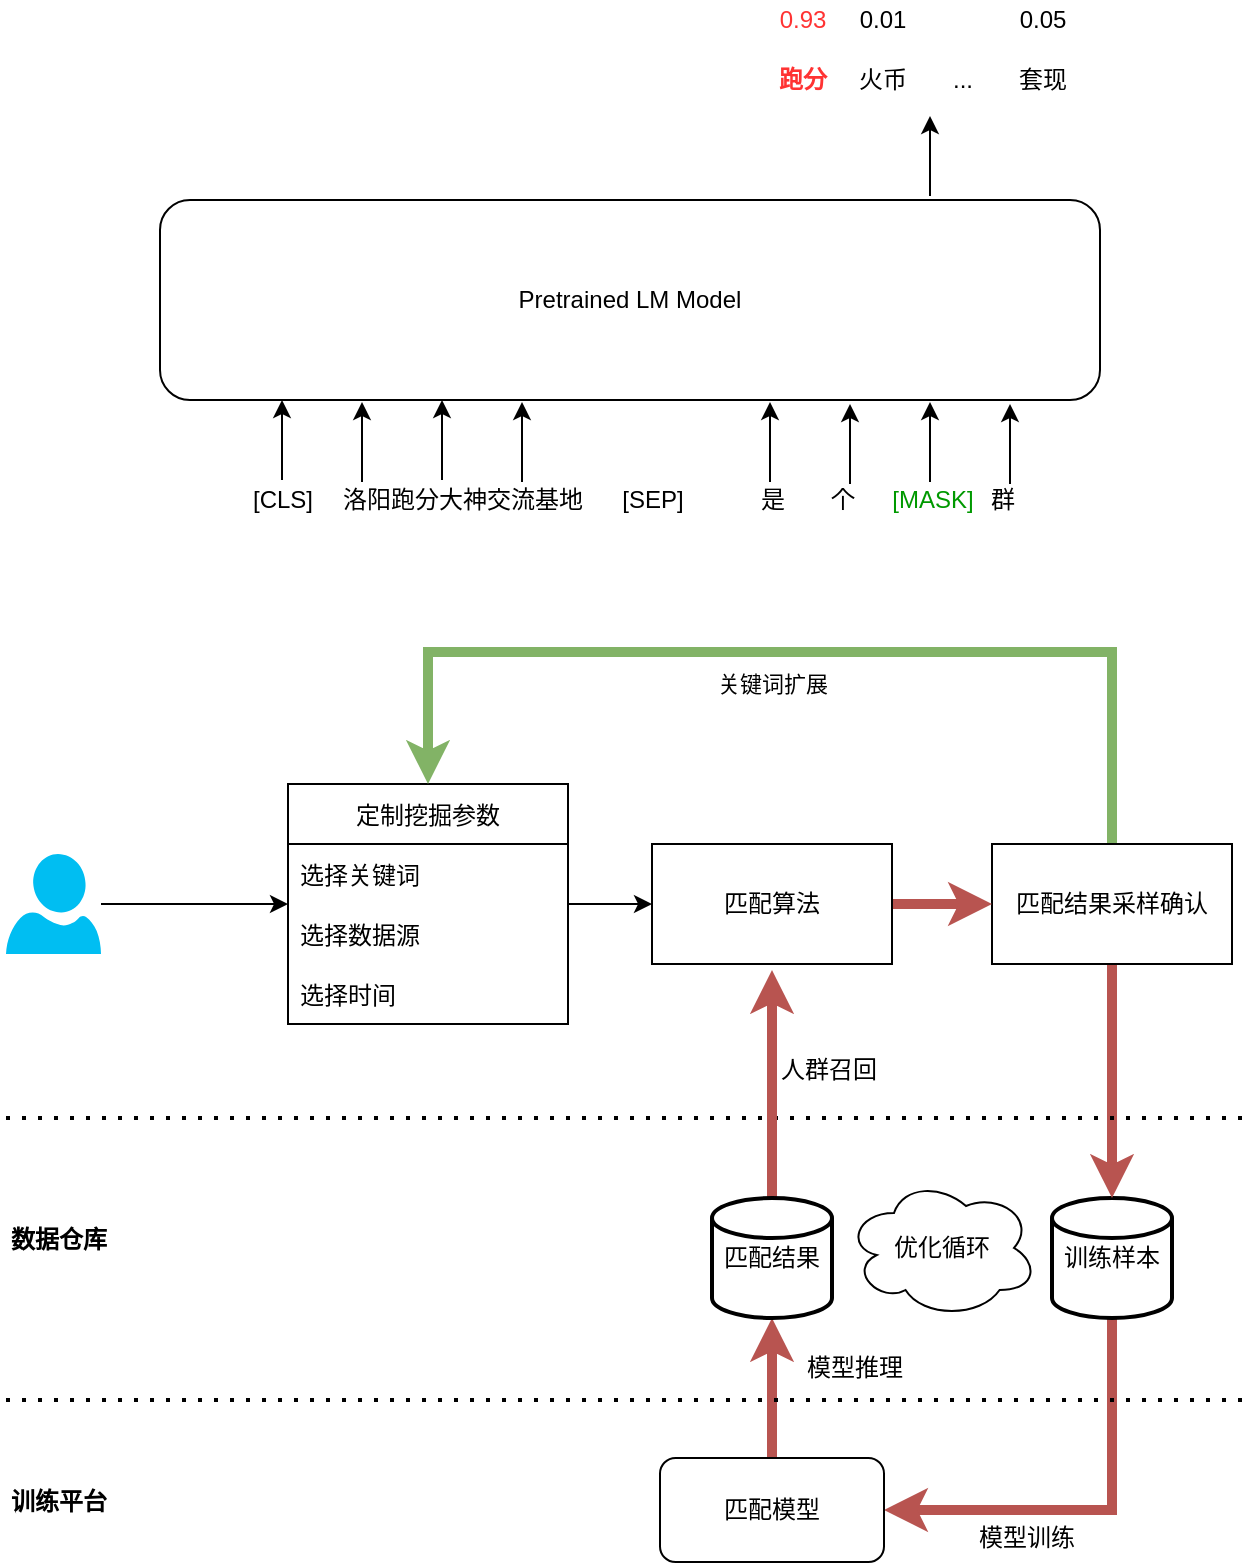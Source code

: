 <mxfile version="15.8.9" type="github">
  <diagram id="qKy6q4YLsUzkwJvqexe1" name="Page-1">
    <mxGraphModel dx="1135" dy="771" grid="0" gridSize="10" guides="1" tooltips="1" connect="1" arrows="1" fold="1" page="1" pageScale="1" pageWidth="827" pageHeight="1169" math="0" shadow="0">
      <root>
        <mxCell id="0" />
        <mxCell id="1" parent="0" />
        <mxCell id="BGQ4TBr-khg_1Pa516_v-1" value="Pretrained LM Model" style="rounded=1;whiteSpace=wrap;html=1;" vertex="1" parent="1">
          <mxGeometry x="179" y="270" width="470" height="100" as="geometry" />
        </mxCell>
        <mxCell id="BGQ4TBr-khg_1Pa516_v-2" value="" style="endArrow=classic;html=1;rounded=0;" edge="1" parent="1">
          <mxGeometry width="50" height="50" relative="1" as="geometry">
            <mxPoint x="240" y="410" as="sourcePoint" />
            <mxPoint x="240" y="370" as="targetPoint" />
          </mxGeometry>
        </mxCell>
        <mxCell id="BGQ4TBr-khg_1Pa516_v-3" value="" style="endArrow=classic;html=1;rounded=0;" edge="1" parent="1">
          <mxGeometry width="50" height="50" relative="1" as="geometry">
            <mxPoint x="280" y="411" as="sourcePoint" />
            <mxPoint x="280" y="371" as="targetPoint" />
          </mxGeometry>
        </mxCell>
        <mxCell id="BGQ4TBr-khg_1Pa516_v-4" value="" style="endArrow=classic;html=1;rounded=0;" edge="1" parent="1">
          <mxGeometry width="50" height="50" relative="1" as="geometry">
            <mxPoint x="320" y="410" as="sourcePoint" />
            <mxPoint x="320" y="370" as="targetPoint" />
          </mxGeometry>
        </mxCell>
        <mxCell id="BGQ4TBr-khg_1Pa516_v-5" value="" style="endArrow=classic;html=1;rounded=0;" edge="1" parent="1">
          <mxGeometry width="50" height="50" relative="1" as="geometry">
            <mxPoint x="360" y="411" as="sourcePoint" />
            <mxPoint x="360" y="371" as="targetPoint" />
          </mxGeometry>
        </mxCell>
        <mxCell id="BGQ4TBr-khg_1Pa516_v-10" value="" style="endArrow=classic;html=1;rounded=0;" edge="1" parent="1">
          <mxGeometry width="50" height="50" relative="1" as="geometry">
            <mxPoint x="484" y="411" as="sourcePoint" />
            <mxPoint x="484" y="371" as="targetPoint" />
          </mxGeometry>
        </mxCell>
        <mxCell id="BGQ4TBr-khg_1Pa516_v-11" value="" style="endArrow=classic;html=1;rounded=0;" edge="1" parent="1">
          <mxGeometry width="50" height="50" relative="1" as="geometry">
            <mxPoint x="524" y="412" as="sourcePoint" />
            <mxPoint x="524" y="372" as="targetPoint" />
          </mxGeometry>
        </mxCell>
        <mxCell id="BGQ4TBr-khg_1Pa516_v-12" value="" style="endArrow=classic;html=1;rounded=0;" edge="1" parent="1">
          <mxGeometry width="50" height="50" relative="1" as="geometry">
            <mxPoint x="564" y="411" as="sourcePoint" />
            <mxPoint x="564" y="371" as="targetPoint" />
          </mxGeometry>
        </mxCell>
        <mxCell id="BGQ4TBr-khg_1Pa516_v-13" value="" style="endArrow=classic;html=1;rounded=0;" edge="1" parent="1">
          <mxGeometry width="50" height="50" relative="1" as="geometry">
            <mxPoint x="604" y="412" as="sourcePoint" />
            <mxPoint x="604" y="372" as="targetPoint" />
          </mxGeometry>
        </mxCell>
        <mxCell id="BGQ4TBr-khg_1Pa516_v-14" value="[CLS]" style="text;html=1;align=center;verticalAlign=middle;resizable=0;points=[];autosize=1;strokeColor=none;fillColor=none;" vertex="1" parent="1">
          <mxGeometry x="215" y="410" width="50" height="20" as="geometry" />
        </mxCell>
        <mxCell id="BGQ4TBr-khg_1Pa516_v-15" value="洛阳跑分大神交流基地" style="text;html=1;align=center;verticalAlign=middle;resizable=0;points=[];autosize=1;strokeColor=none;fillColor=none;" vertex="1" parent="1">
          <mxGeometry x="260" y="410" width="140" height="20" as="geometry" />
        </mxCell>
        <mxCell id="BGQ4TBr-khg_1Pa516_v-16" value="[SEP]" style="text;html=1;align=center;verticalAlign=middle;resizable=0;points=[];autosize=1;strokeColor=none;fillColor=none;" vertex="1" parent="1">
          <mxGeometry x="400" y="410" width="50" height="20" as="geometry" />
        </mxCell>
        <mxCell id="BGQ4TBr-khg_1Pa516_v-17" value="是" style="text;html=1;align=center;verticalAlign=middle;resizable=0;points=[];autosize=1;strokeColor=none;fillColor=none;" vertex="1" parent="1">
          <mxGeometry x="470" y="410" width="30" height="20" as="geometry" />
        </mxCell>
        <mxCell id="BGQ4TBr-khg_1Pa516_v-18" value="个" style="text;html=1;align=center;verticalAlign=middle;resizable=0;points=[];autosize=1;strokeColor=none;fillColor=none;" vertex="1" parent="1">
          <mxGeometry x="505" y="410" width="30" height="20" as="geometry" />
        </mxCell>
        <mxCell id="BGQ4TBr-khg_1Pa516_v-19" value="群" style="text;html=1;align=center;verticalAlign=middle;resizable=0;points=[];autosize=1;strokeColor=none;fillColor=none;" vertex="1" parent="1">
          <mxGeometry x="585" y="410" width="30" height="20" as="geometry" />
        </mxCell>
        <mxCell id="BGQ4TBr-khg_1Pa516_v-20" value="[MASK]" style="text;html=1;align=center;verticalAlign=middle;resizable=0;points=[];autosize=1;strokeColor=none;fillColor=none;fontColor=#009900;" vertex="1" parent="1">
          <mxGeometry x="535" y="410" width="60" height="20" as="geometry" />
        </mxCell>
        <mxCell id="BGQ4TBr-khg_1Pa516_v-21" value="" style="endArrow=classic;html=1;rounded=0;" edge="1" parent="1">
          <mxGeometry width="50" height="50" relative="1" as="geometry">
            <mxPoint x="564" y="268" as="sourcePoint" />
            <mxPoint x="564" y="228" as="targetPoint" />
          </mxGeometry>
        </mxCell>
        <mxCell id="BGQ4TBr-khg_1Pa516_v-22" value="跑分" style="text;html=1;align=center;verticalAlign=middle;resizable=0;points=[];autosize=1;strokeColor=none;fillColor=none;fontStyle=1;fontColor=#FF3333;" vertex="1" parent="1">
          <mxGeometry x="480" y="200" width="40" height="20" as="geometry" />
        </mxCell>
        <mxCell id="BGQ4TBr-khg_1Pa516_v-23" value="火币" style="text;html=1;align=center;verticalAlign=middle;resizable=0;points=[];autosize=1;strokeColor=none;fillColor=none;" vertex="1" parent="1">
          <mxGeometry x="520" y="200" width="40" height="20" as="geometry" />
        </mxCell>
        <mxCell id="BGQ4TBr-khg_1Pa516_v-24" value="套现" style="text;html=1;align=center;verticalAlign=middle;resizable=0;points=[];autosize=1;strokeColor=none;fillColor=none;" vertex="1" parent="1">
          <mxGeometry x="600" y="200" width="40" height="20" as="geometry" />
        </mxCell>
        <mxCell id="BGQ4TBr-khg_1Pa516_v-25" value="..." style="text;html=1;align=center;verticalAlign=middle;resizable=0;points=[];autosize=1;strokeColor=none;fillColor=none;" vertex="1" parent="1">
          <mxGeometry x="565" y="200" width="30" height="20" as="geometry" />
        </mxCell>
        <mxCell id="BGQ4TBr-khg_1Pa516_v-26" value="0.93" style="text;html=1;align=center;verticalAlign=middle;resizable=0;points=[];autosize=1;strokeColor=none;fillColor=none;fontColor=#FF3333;" vertex="1" parent="1">
          <mxGeometry x="480" y="170" width="40" height="20" as="geometry" />
        </mxCell>
        <mxCell id="BGQ4TBr-khg_1Pa516_v-27" value="0.01" style="text;html=1;align=center;verticalAlign=middle;resizable=0;points=[];autosize=1;strokeColor=none;fillColor=none;" vertex="1" parent="1">
          <mxGeometry x="520" y="170" width="40" height="20" as="geometry" />
        </mxCell>
        <mxCell id="BGQ4TBr-khg_1Pa516_v-28" value="0.05" style="text;html=1;align=center;verticalAlign=middle;resizable=0;points=[];autosize=1;strokeColor=none;fillColor=none;" vertex="1" parent="1">
          <mxGeometry x="600" y="170" width="40" height="20" as="geometry" />
        </mxCell>
        <mxCell id="BGQ4TBr-khg_1Pa516_v-83" style="edgeStyle=orthogonalEdgeStyle;rounded=0;orthogonalLoop=1;jettySize=auto;html=1;entryX=0;entryY=0.5;entryDx=0;entryDy=0;fontColor=#000000;" edge="1" parent="1" source="BGQ4TBr-khg_1Pa516_v-29" target="BGQ4TBr-khg_1Pa516_v-35">
          <mxGeometry relative="1" as="geometry" />
        </mxCell>
        <mxCell id="BGQ4TBr-khg_1Pa516_v-29" value="" style="verticalLabelPosition=bottom;html=1;verticalAlign=top;align=center;strokeColor=none;fillColor=#00BEF2;shape=mxgraph.azure.user;fontColor=#009900;" vertex="1" parent="1">
          <mxGeometry x="102" y="597" width="47.5" height="50" as="geometry" />
        </mxCell>
        <mxCell id="BGQ4TBr-khg_1Pa516_v-93" style="edgeStyle=orthogonalEdgeStyle;rounded=0;orthogonalLoop=1;jettySize=auto;html=1;entryX=0;entryY=0.5;entryDx=0;entryDy=0;fontColor=#000000;" edge="1" parent="1" source="BGQ4TBr-khg_1Pa516_v-35" target="BGQ4TBr-khg_1Pa516_v-67">
          <mxGeometry relative="1" as="geometry" />
        </mxCell>
        <mxCell id="BGQ4TBr-khg_1Pa516_v-35" value="定制挖掘参数" style="swimlane;fontStyle=0;childLayout=stackLayout;horizontal=1;startSize=30;horizontalStack=0;resizeParent=1;resizeParentMax=0;resizeLast=0;collapsible=1;marginBottom=0;fontColor=#000000;" vertex="1" parent="1">
          <mxGeometry x="243" y="562" width="140" height="120" as="geometry" />
        </mxCell>
        <mxCell id="BGQ4TBr-khg_1Pa516_v-36" value="选择关键词" style="text;strokeColor=none;fillColor=none;align=left;verticalAlign=middle;spacingLeft=4;spacingRight=4;overflow=hidden;points=[[0,0.5],[1,0.5]];portConstraint=eastwest;rotatable=0;fontColor=#000000;" vertex="1" parent="BGQ4TBr-khg_1Pa516_v-35">
          <mxGeometry y="30" width="140" height="30" as="geometry" />
        </mxCell>
        <mxCell id="BGQ4TBr-khg_1Pa516_v-37" value="选择数据源" style="text;strokeColor=none;fillColor=none;align=left;verticalAlign=middle;spacingLeft=4;spacingRight=4;overflow=hidden;points=[[0,0.5],[1,0.5]];portConstraint=eastwest;rotatable=0;fontColor=#000000;" vertex="1" parent="BGQ4TBr-khg_1Pa516_v-35">
          <mxGeometry y="60" width="140" height="30" as="geometry" />
        </mxCell>
        <mxCell id="BGQ4TBr-khg_1Pa516_v-38" value="选择时间" style="text;strokeColor=none;fillColor=none;align=left;verticalAlign=middle;spacingLeft=4;spacingRight=4;overflow=hidden;points=[[0,0.5],[1,0.5]];portConstraint=eastwest;rotatable=0;fontColor=#000000;" vertex="1" parent="BGQ4TBr-khg_1Pa516_v-35">
          <mxGeometry y="90" width="140" height="30" as="geometry" />
        </mxCell>
        <mxCell id="BGQ4TBr-khg_1Pa516_v-86" style="edgeStyle=orthogonalEdgeStyle;rounded=0;orthogonalLoop=1;jettySize=auto;html=1;entryX=1;entryY=0.5;entryDx=0;entryDy=0;fontColor=#CC0000;fontSize=11;strokeWidth=5;fillColor=#f8cecc;strokeColor=#b85450;" edge="1" parent="1" source="BGQ4TBr-khg_1Pa516_v-56" target="BGQ4TBr-khg_1Pa516_v-66">
          <mxGeometry relative="1" as="geometry">
            <Array as="points">
              <mxPoint x="655" y="925" />
            </Array>
          </mxGeometry>
        </mxCell>
        <mxCell id="BGQ4TBr-khg_1Pa516_v-56" value="训练样本" style="strokeWidth=2;html=1;shape=mxgraph.flowchart.database;whiteSpace=wrap;fontColor=#000000;" vertex="1" parent="1">
          <mxGeometry x="625" y="769" width="60" height="60" as="geometry" />
        </mxCell>
        <mxCell id="BGQ4TBr-khg_1Pa516_v-75" style="edgeStyle=orthogonalEdgeStyle;rounded=0;orthogonalLoop=1;jettySize=auto;html=1;exitX=0.5;exitY=1;exitDx=0;exitDy=0;fontColor=#CC0000;fontSize=11;strokeWidth=5;fillColor=#f8cecc;strokeColor=#b85450;" edge="1" parent="1" source="BGQ4TBr-khg_1Pa516_v-59" target="BGQ4TBr-khg_1Pa516_v-56">
          <mxGeometry relative="1" as="geometry" />
        </mxCell>
        <mxCell id="BGQ4TBr-khg_1Pa516_v-95" style="edgeStyle=orthogonalEdgeStyle;rounded=0;orthogonalLoop=1;jettySize=auto;html=1;exitX=0.5;exitY=0;exitDx=0;exitDy=0;entryX=0.5;entryY=0;entryDx=0;entryDy=0;fontSize=11;fontColor=#CC0000;strokeWidth=5;fillColor=#d5e8d4;strokeColor=#82b366;" edge="1" parent="1" source="BGQ4TBr-khg_1Pa516_v-59" target="BGQ4TBr-khg_1Pa516_v-35">
          <mxGeometry relative="1" as="geometry">
            <Array as="points">
              <mxPoint x="655" y="496" />
              <mxPoint x="313" y="496" />
            </Array>
          </mxGeometry>
        </mxCell>
        <mxCell id="BGQ4TBr-khg_1Pa516_v-59" value="匹配结果采样确认" style="rounded=0;whiteSpace=wrap;html=1;fontColor=#000000;" vertex="1" parent="1">
          <mxGeometry x="595" y="592" width="120" height="60" as="geometry" />
        </mxCell>
        <mxCell id="BGQ4TBr-khg_1Pa516_v-89" style="edgeStyle=orthogonalEdgeStyle;rounded=0;orthogonalLoop=1;jettySize=auto;html=1;entryX=0.5;entryY=1;entryDx=0;entryDy=0;entryPerimeter=0;fontColor=#CC0000;fontSize=11;strokeWidth=5;fillColor=#f8cecc;strokeColor=#b85450;" edge="1" parent="1" source="BGQ4TBr-khg_1Pa516_v-66" target="BGQ4TBr-khg_1Pa516_v-87">
          <mxGeometry relative="1" as="geometry" />
        </mxCell>
        <mxCell id="BGQ4TBr-khg_1Pa516_v-66" value="匹配模型" style="rounded=1;whiteSpace=wrap;html=1;fontColor=#000000;" vertex="1" parent="1">
          <mxGeometry x="429" y="899" width="112" height="52" as="geometry" />
        </mxCell>
        <mxCell id="BGQ4TBr-khg_1Pa516_v-78" style="edgeStyle=orthogonalEdgeStyle;rounded=0;orthogonalLoop=1;jettySize=auto;html=1;exitX=1;exitY=0.5;exitDx=0;exitDy=0;entryX=0;entryY=0.5;entryDx=0;entryDy=0;fontColor=#CC0000;fontSize=11;strokeWidth=5;fillColor=#f8cecc;strokeColor=#b85450;" edge="1" parent="1" source="BGQ4TBr-khg_1Pa516_v-67" target="BGQ4TBr-khg_1Pa516_v-59">
          <mxGeometry relative="1" as="geometry" />
        </mxCell>
        <mxCell id="BGQ4TBr-khg_1Pa516_v-67" value="匹配算法" style="rounded=0;whiteSpace=wrap;html=1;fontColor=#000000;" vertex="1" parent="1">
          <mxGeometry x="425" y="592" width="120" height="60" as="geometry" />
        </mxCell>
        <mxCell id="BGQ4TBr-khg_1Pa516_v-68" style="edgeStyle=orthogonalEdgeStyle;rounded=0;orthogonalLoop=1;jettySize=auto;html=1;exitX=0.5;exitY=1;exitDx=0;exitDy=0;exitPerimeter=0;fontColor=#000000;" edge="1" parent="1" source="BGQ4TBr-khg_1Pa516_v-56" target="BGQ4TBr-khg_1Pa516_v-56">
          <mxGeometry relative="1" as="geometry" />
        </mxCell>
        <mxCell id="BGQ4TBr-khg_1Pa516_v-69" value="数据仓库" style="text;html=1;align=center;verticalAlign=middle;resizable=0;points=[];autosize=1;strokeColor=none;fillColor=none;fontColor=#000000;fontStyle=1" vertex="1" parent="1">
          <mxGeometry x="99" y="781" width="58" height="18" as="geometry" />
        </mxCell>
        <mxCell id="BGQ4TBr-khg_1Pa516_v-70" value="训练平台" style="text;html=1;align=center;verticalAlign=middle;resizable=0;points=[];autosize=1;strokeColor=none;fillColor=none;fontColor=#000000;fontStyle=1" vertex="1" parent="1">
          <mxGeometry x="99" y="912" width="58" height="18" as="geometry" />
        </mxCell>
        <mxCell id="BGQ4TBr-khg_1Pa516_v-73" value="" style="endArrow=none;dashed=1;html=1;dashPattern=1 3;strokeWidth=2;rounded=0;fontColor=#000000;" edge="1" parent="1">
          <mxGeometry width="50" height="50" relative="1" as="geometry">
            <mxPoint x="102" y="729" as="sourcePoint" />
            <mxPoint x="725" y="729" as="targetPoint" />
          </mxGeometry>
        </mxCell>
        <mxCell id="BGQ4TBr-khg_1Pa516_v-74" value="" style="endArrow=none;dashed=1;html=1;dashPattern=1 3;strokeWidth=2;rounded=0;fontColor=#000000;" edge="1" parent="1">
          <mxGeometry width="50" height="50" relative="1" as="geometry">
            <mxPoint x="102" y="870" as="sourcePoint" />
            <mxPoint x="725" y="870" as="targetPoint" />
          </mxGeometry>
        </mxCell>
        <mxCell id="BGQ4TBr-khg_1Pa516_v-88" style="edgeStyle=orthogonalEdgeStyle;rounded=0;orthogonalLoop=1;jettySize=auto;html=1;fontColor=#CC0000;fontSize=11;strokeWidth=5;fillColor=#f8cecc;strokeColor=#b85450;" edge="1" parent="1" source="BGQ4TBr-khg_1Pa516_v-87">
          <mxGeometry relative="1" as="geometry">
            <mxPoint x="485" y="655" as="targetPoint" />
          </mxGeometry>
        </mxCell>
        <mxCell id="BGQ4TBr-khg_1Pa516_v-87" value="匹配结果" style="strokeWidth=2;html=1;shape=mxgraph.flowchart.database;whiteSpace=wrap;fontColor=#000000;" vertex="1" parent="1">
          <mxGeometry x="455" y="769" width="60" height="60" as="geometry" />
        </mxCell>
        <mxCell id="BGQ4TBr-khg_1Pa516_v-90" value="模型训练" style="text;html=1;align=center;verticalAlign=middle;resizable=0;points=[];autosize=1;strokeColor=none;fillColor=none;fontColor=#000000;" vertex="1" parent="1">
          <mxGeometry x="583" y="930" width="58" height="18" as="geometry" />
        </mxCell>
        <mxCell id="BGQ4TBr-khg_1Pa516_v-91" value="模型推理" style="text;html=1;align=center;verticalAlign=middle;resizable=0;points=[];autosize=1;strokeColor=none;fillColor=none;fontColor=#000000;" vertex="1" parent="1">
          <mxGeometry x="497" y="845" width="58" height="18" as="geometry" />
        </mxCell>
        <mxCell id="BGQ4TBr-khg_1Pa516_v-92" value="人群召回" style="text;html=1;align=center;verticalAlign=middle;resizable=0;points=[];autosize=1;strokeColor=none;fillColor=none;fontColor=#000000;" vertex="1" parent="1">
          <mxGeometry x="484" y="696" width="58" height="18" as="geometry" />
        </mxCell>
        <mxCell id="BGQ4TBr-khg_1Pa516_v-94" value="优化循环" style="ellipse;shape=cloud;whiteSpace=wrap;html=1;fontColor=#000000;" vertex="1" parent="1">
          <mxGeometry x="522" y="759" width="96" height="70" as="geometry" />
        </mxCell>
        <mxCell id="BGQ4TBr-khg_1Pa516_v-96" value="关键词扩展" style="text;html=1;align=center;verticalAlign=middle;resizable=0;points=[];autosize=1;strokeColor=none;fillColor=none;fontSize=11;fontColor=#000000;" vertex="1" parent="1">
          <mxGeometry x="450" y="503" width="70" height="17" as="geometry" />
        </mxCell>
      </root>
    </mxGraphModel>
  </diagram>
</mxfile>
